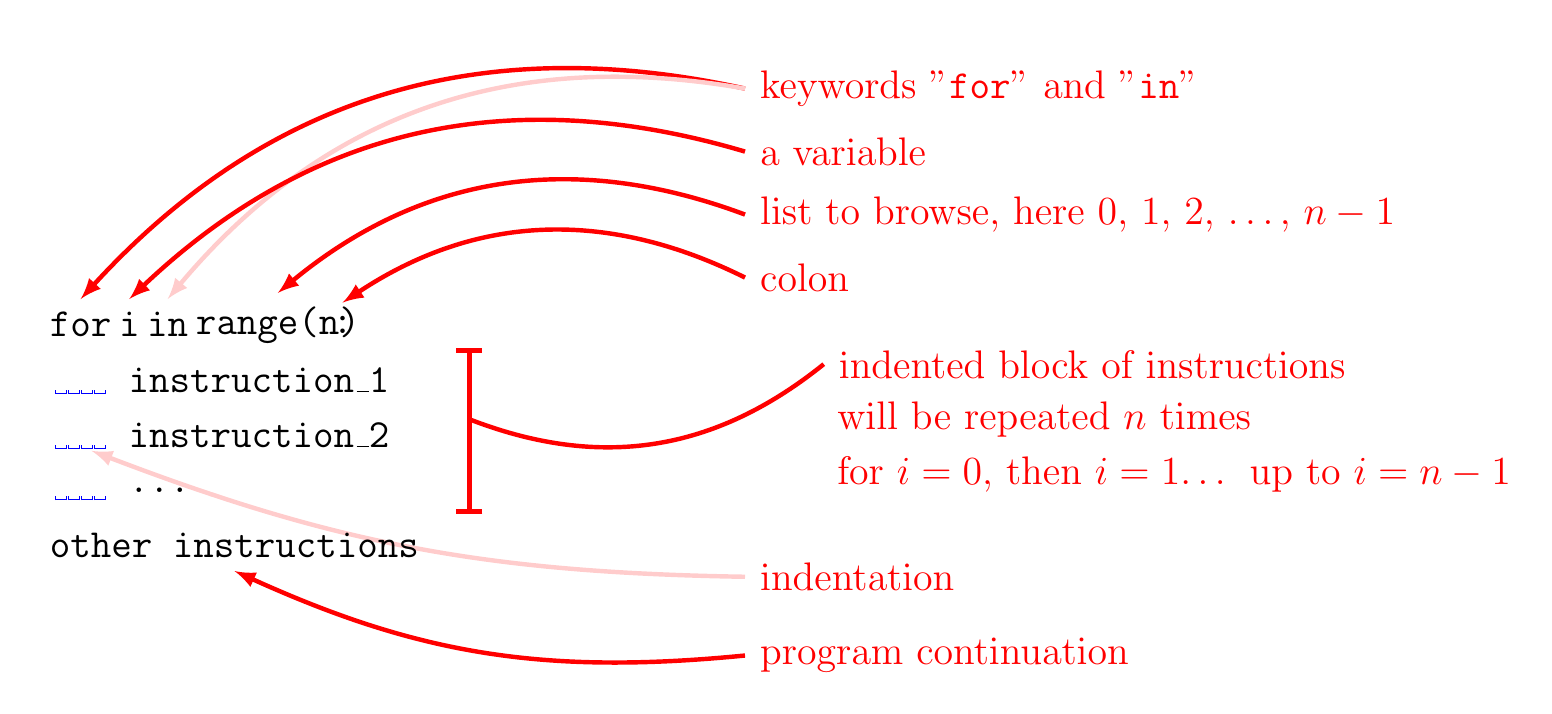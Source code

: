 \usetikzlibrary{positioning}
\begin{tikzpicture}[scale=1, every node/.style={transform shape}]
\Large
\node[right] (A) at (0,0) {\texttt{for}};
\node[right,right=-0.5em of A] (B) {\texttt{i}};
\node[right,right=-0.5em of B] (C)  {\texttt{in}};
\node[right,right=-0.5em of C] (D) {\texttt{range(n)}};
\node[right,right=-1.4em of D] (EE) {\texttt{:}};



 \draw[<-,>=latex,ultra thick, red!20]    (0.7,-1.6)  to[bend right=10] (9,-3.2) node[red,right] {indentation};


\node[right] (E) at (1,-0.7) {\texttt{instruction\_1}};
\node[right] at (1,-1.4) {\texttt{instruction\_2}};
\node[right] at (1,-2.1) {\texttt{...}};
\node[right] (F) at (0,-2.8) {\texttt{other instructions}};

 \draw[<-,>=latex,ultra thick, red]  (A.north) to[bend left] (9,3) node[right] {keywords "\texttt{for}" and "\texttt{in}"};
 \draw[<-,>=latex,ultra thick, red!20]  (C.north) to[bend left] (9,3);
 \draw[<-,>=latex,ultra thick, red]  (B.north) to[bend left] (9,2.2) node[right] {a variable};
 \draw[<-,>=latex,ultra thick, red]  (D.north) to[bend left] (9,1.4) node[right] {list to browse, here $0$, $1$, $2$, \ldots, $n-1$};
 \draw[<-,>=latex,ultra thick, red]  (EE.north) to[bend left] (9,0.6) node[right] {colon};

 \draw[|-|,ultra thick, red] (5.5,-0.3)--++(0,-2.1);
 \draw[ultra thick, red]  (5.5,-1.2) to[bend right] (10,-0.5) node[right] {indented block of instructions};
 \node[right,red]  at (10,-1.2) {will be repeated $n$ times};
 \node[right,red]  at (10,-1.9) {for $i=0$, then $i=1$\ldots{} up to $i=n-1$};

 \draw[<-,>=latex,ultra thick, red]    (F.south)  to[bend right=15] (9,-4.2) node[right] {program continuation};

\node[blue,right,scale=0.8] at (0.08,-0.85) {\textvisiblespace\textvisiblespace\textvisiblespace\textvisiblespace};

\node[blue,right,scale=0.8] at (0.08,-1.55) {\textvisiblespace\textvisiblespace\textvisiblespace\textvisiblespace};

\node[blue,right,scale=0.8] at (0.08,-2.2) {\textvisiblespace\textvisiblespace\textvisiblespace\textvisiblespace};


\end{tikzpicture}
